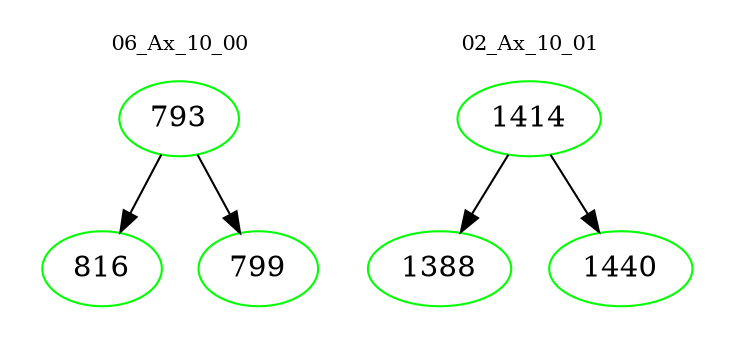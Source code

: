 digraph{
subgraph cluster_0 {
color = white
label = "06_Ax_10_00";
fontsize=10;
T0_793 [label="793", color="green"]
T0_793 -> T0_816 [color="black"]
T0_816 [label="816", color="green"]
T0_793 -> T0_799 [color="black"]
T0_799 [label="799", color="green"]
}
subgraph cluster_1 {
color = white
label = "02_Ax_10_01";
fontsize=10;
T1_1414 [label="1414", color="green"]
T1_1414 -> T1_1388 [color="black"]
T1_1388 [label="1388", color="green"]
T1_1414 -> T1_1440 [color="black"]
T1_1440 [label="1440", color="green"]
}
}
